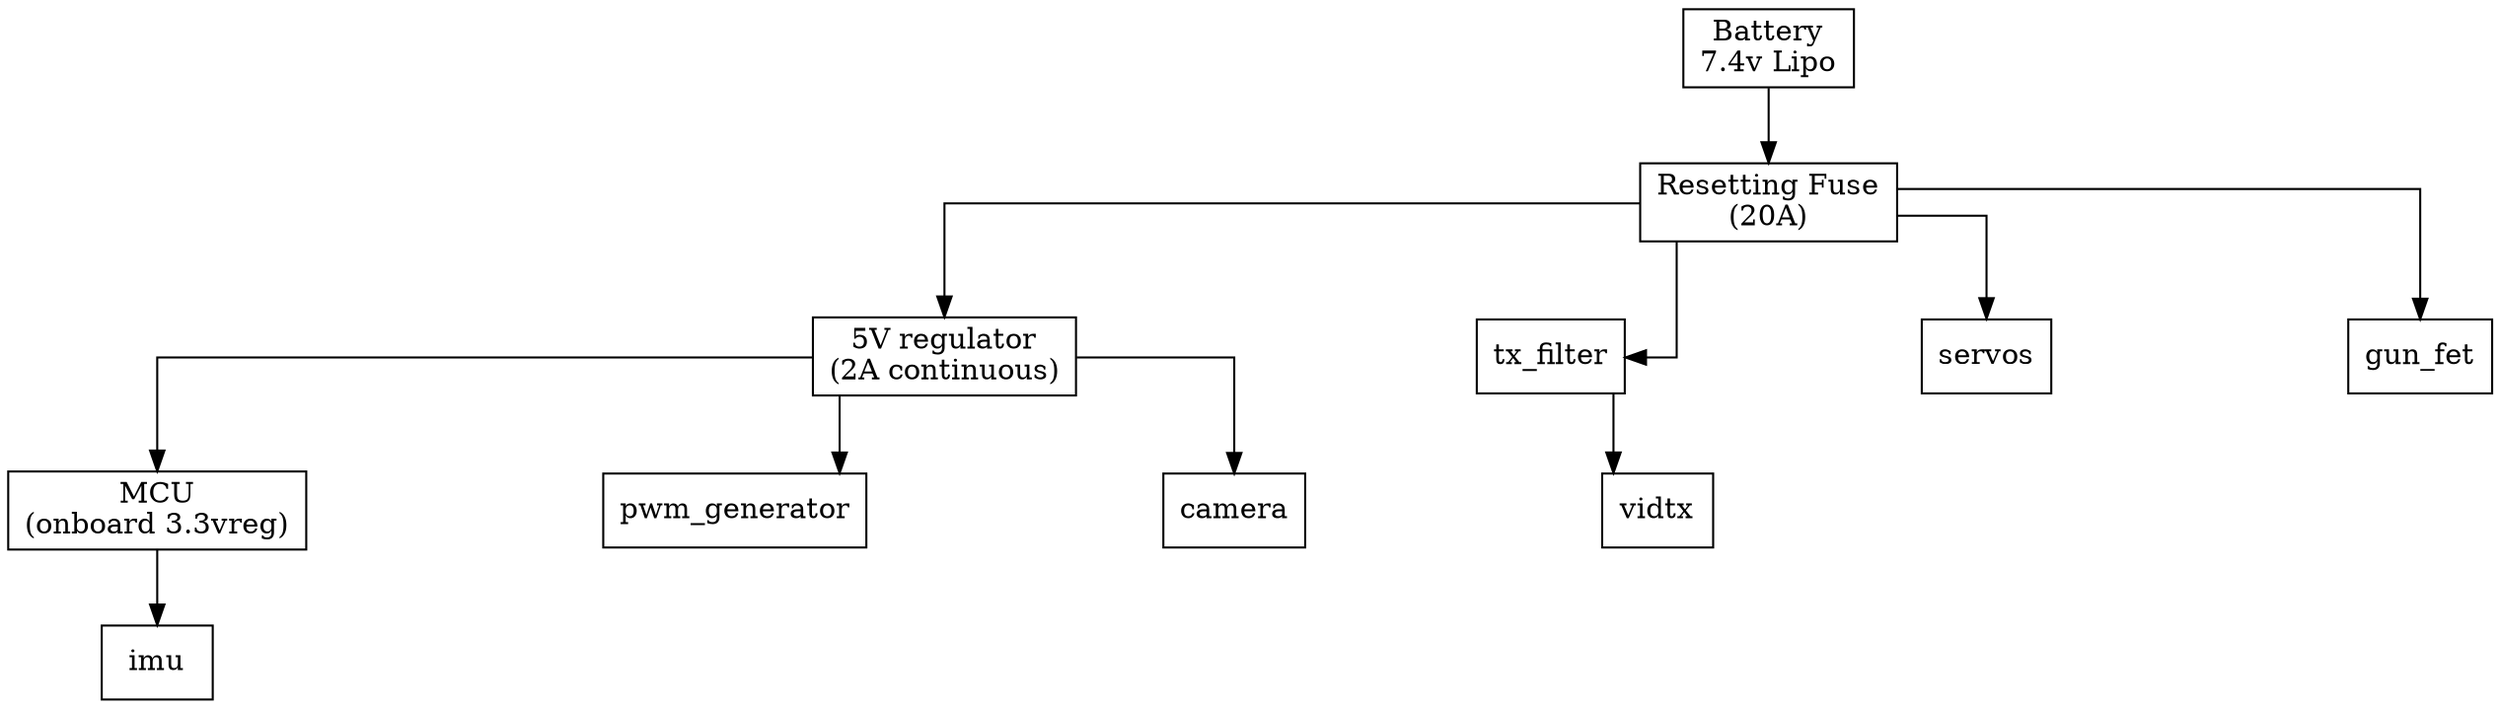 digraph {
	rankdir=TB
	graph [splines=ortho, nodesep=2]
	node [shape=record]


	battery [label="Battery\n7.4v Lipo"]
	resetting_fuse [label="Resetting Fuse\n(20A)"]
	vreg_5v [label="5V regulator\n(2A continuous)"]
	mcu [label="MCU\n(onboard 3.3vreg)"]


	battery -> resetting_fuse
	resetting_fuse -> tx_filter
	resetting_fuse -> servos
	resetting_fuse -> gun_fet
	resetting_fuse -> vreg_5v
	mcu -> imu
	vreg_5v -> pwm_generator
	vreg_5v -> camera
	vreg_5v -> mcu
	tx_filter -> vidtx

}
